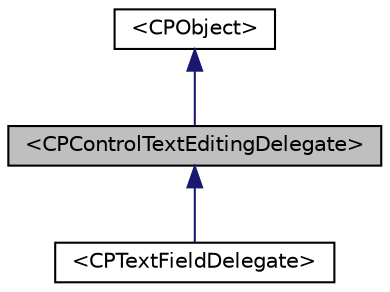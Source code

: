 digraph "&lt;CPControlTextEditingDelegate&gt;"
{
  edge [fontname="Helvetica",fontsize="10",labelfontname="Helvetica",labelfontsize="10"];
  node [fontname="Helvetica",fontsize="10",shape=record];
  Node1 [label="\<CPControlTextEditingDelegate\>",height=0.2,width=0.4,color="black", fillcolor="grey75", style="filled" fontcolor="black"];
  Node2 -> Node1 [dir="back",color="midnightblue",fontsize="10",style="solid",fontname="Helvetica"];
  Node2 [label="\<CPObject\>",height=0.2,width=0.4,color="black", fillcolor="white", style="filled",URL="$protocol_c_p_object-p.html",tooltip="The root class from which most classes are subclassed. "];
  Node1 -> Node3 [dir="back",color="midnightblue",fontsize="10",style="solid",fontname="Helvetica"];
  Node3 [label="\<CPTextFieldDelegate\>",height=0.2,width=0.4,color="black", fillcolor="white", style="filled",URL="$protocol_c_p_text_field_delegate-p.html"];
}

